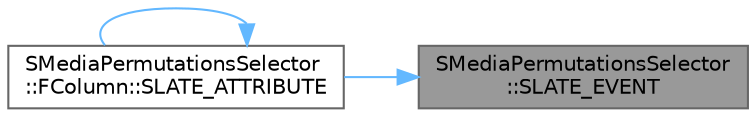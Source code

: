 digraph "SMediaPermutationsSelector::SLATE_EVENT"
{
 // INTERACTIVE_SVG=YES
 // LATEX_PDF_SIZE
  bgcolor="transparent";
  edge [fontname=Helvetica,fontsize=10,labelfontname=Helvetica,labelfontsize=10];
  node [fontname=Helvetica,fontsize=10,shape=box,height=0.2,width=0.4];
  rankdir="RL";
  Node1 [id="Node000001",label="SMediaPermutationsSelector\l::SLATE_EVENT",height=0.2,width=0.4,color="gray40", fillcolor="grey60", style="filled", fontcolor="black",tooltip="Delegate to invoke when selection changes."];
  Node1 -> Node2 [id="edge1_Node000001_Node000002",dir="back",color="steelblue1",style="solid",tooltip=" "];
  Node2 [id="Node000002",label="SMediaPermutationsSelector\l::FColumn::SLATE_ATTRIBUTE",height=0.2,width=0.4,color="grey40", fillcolor="white", style="filled",URL="$da/d59/classSMediaPermutationsSelector_1_1FColumn.html#afc55d0308862166df19f78687b001dc7",tooltip="Text to use as the Column tooltip."];
  Node2 -> Node2 [id="edge2_Node000002_Node000002",dir="back",color="steelblue1",style="solid",tooltip=" "];
}
